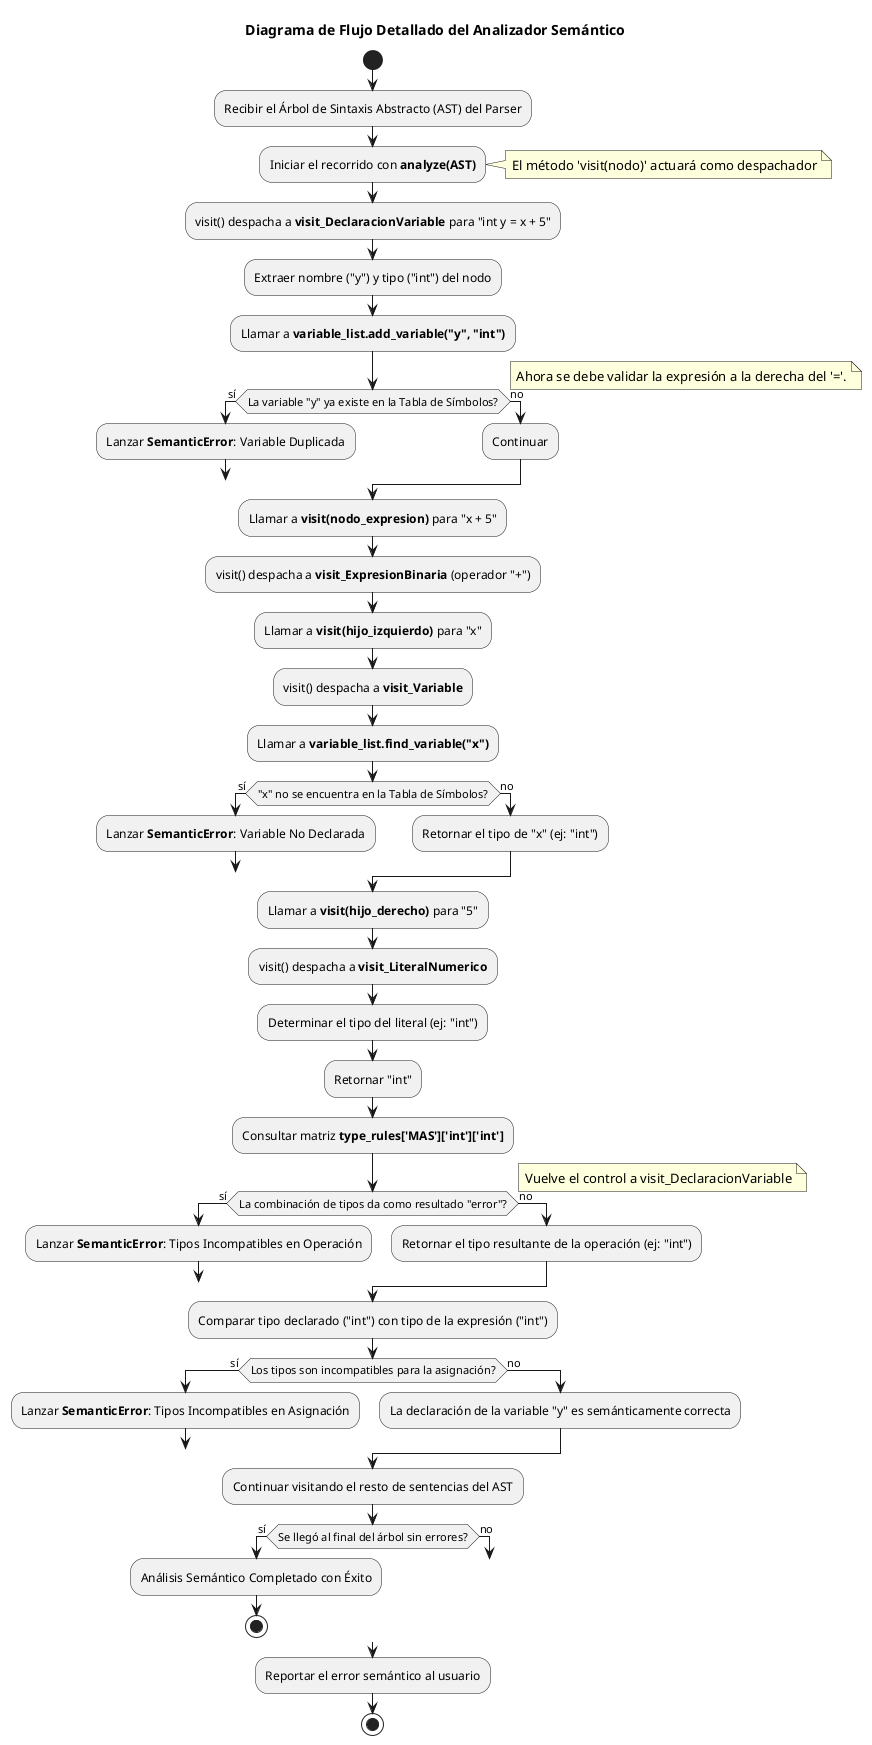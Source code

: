 @startuml
title Diagrama de Flujo Detallado del Analizador Semántico

start
:Recibir el Árbol de Sintaxis Abstracto (AST) del Parser;
:Iniciar el recorrido con **analyze(AST)**;
note right: El método 'visit(nodo)' actuará como despachador

:visit() despacha a **visit_DeclaracionVariable** para "int y = x + 5";
:Extraer nombre ("y") y tipo ("int") del nodo;
:Llamar a **variable_list.add_variable("y", "int")**;

if (La variable "y" ya existe en la Tabla de Símbolos?) then (sí)
    :Lanzar **SemanticError**: Variable Duplicada;
    goto error_state
else (no)
    :Continuar;
endif

note right: Ahora se debe validar la expresión a la derecha del '='.

:Llamar a **visit(nodo_expresion)** para "x + 5";
:visit() despacha a **visit_ExpresionBinaria** (operador "+");

:Llamar a **visit(hijo_izquierdo)** para "x";
:visit() despacha a **visit_Variable**;
:Llamar a **variable_list.find_variable("x")**;

if ("x" no se encuentra en la Tabla de Símbolos?) then (sí)
    :Lanzar **SemanticError**: Variable No Declarada;
    goto error_state
else (no)
    :Retornar el tipo de "x" (ej: "int");
endif

:Llamar a **visit(hijo_derecho)** para "5";
:visit() despacha a **visit_LiteralNumerico**;
:Determinar el tipo del literal (ej: "int");
:Retornar "int";

:Consultar matriz **type_rules['MAS']['int']['int']**;

if (La combinación de tipos da como resultado "error"?) then (sí)
    :Lanzar **SemanticError**: Tipos Incompatibles en Operación;
    goto error_state
else (no)
    :Retornar el tipo resultante de la operación (ej: "int");
endif

note right: Vuelve el control a visit_DeclaracionVariable

:Comparar tipo declarado ("int") con tipo de la expresión ("int");

if (Los tipos son incompatibles para la asignación?) then (sí)
    :Lanzar **SemanticError**: Tipos Incompatibles en Asignación;
    goto error_state
else (no)
    :La declaración de la variable "y" es semánticamente correcta;
endif

:Continuar visitando el resto de sentencias del AST;
if (Se llegó al final del árbol sin errores?) then (sí)
    :Análisis Semántico Completado con Éxito;
    stop
else (no)
    goto error_state
endif

label error_state
:Reportar el error semántico al usuario;
stop

@enduml
